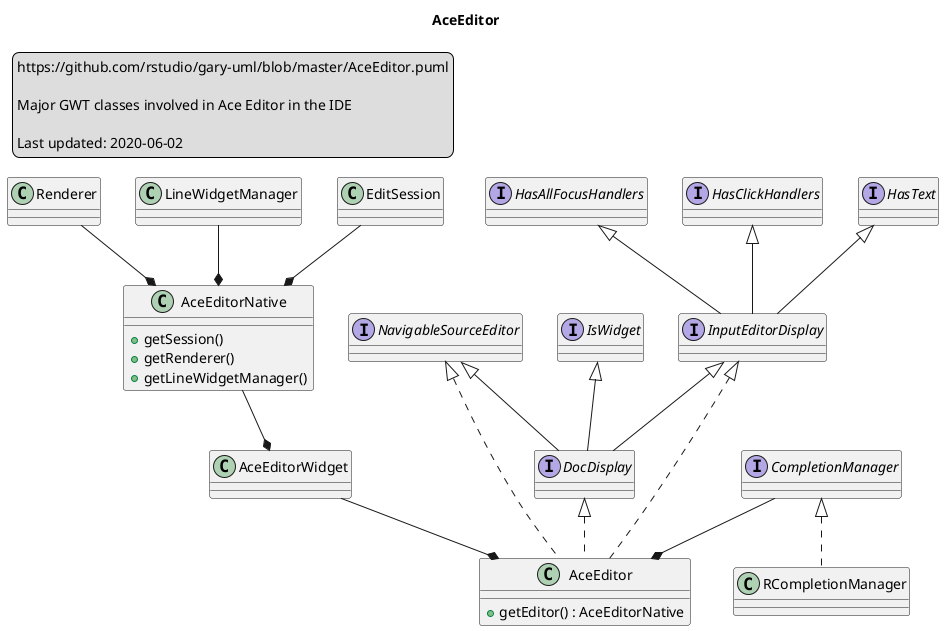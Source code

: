 @startuml
title AceEditor

legend top left
https://github.com/rstudio/gary-uml/blob/master/AceEditor.puml

Major GWT classes involved in Ace Editor in the IDE

Last updated: 2020-06-02
endlegend

class Renderer {
}

class LineWidgetManager {
}

class AceEditorNative {
    +getSession()
    +getRenderer()
    +getLineWidgetManager()
}
EditSession --* AceEditorNative
Renderer --* AceEditorNative
LineWidgetManager --* AceEditorNative

interface HasAllFocusHandlers
interface HasClickHandlers
interface HasText
interface InputEditorDisplay

HasAllFocusHandlers <|-- InputEditorDisplay
HasClickHandlers <|-- InputEditorDisplay
HasText <|-- InputEditorDisplay

interface DocDisplay
interface NavigableSourceEditor
interface IsWidget

InputEditorDisplay <|-- DocDisplay
NavigableSourceEditor <|-- DocDisplay
IsWidget <|-- DocDisplay

interface CompletionManager

class AceEditor {
   + getEditor() : AceEditorNative
}
DocDisplay <|.. AceEditor
InputEditorDisplay <|.. AceEditor
NavigableSourceEditor <|.. AceEditor

class AceEditorWidget

CompletionManager --* AceEditor
AceEditorWidget --* AceEditor
AceEditorNative --* AceEditorWidget

class RCompletionManager {
}
CompletionManager <|.. RCompletionManager
@enduml
